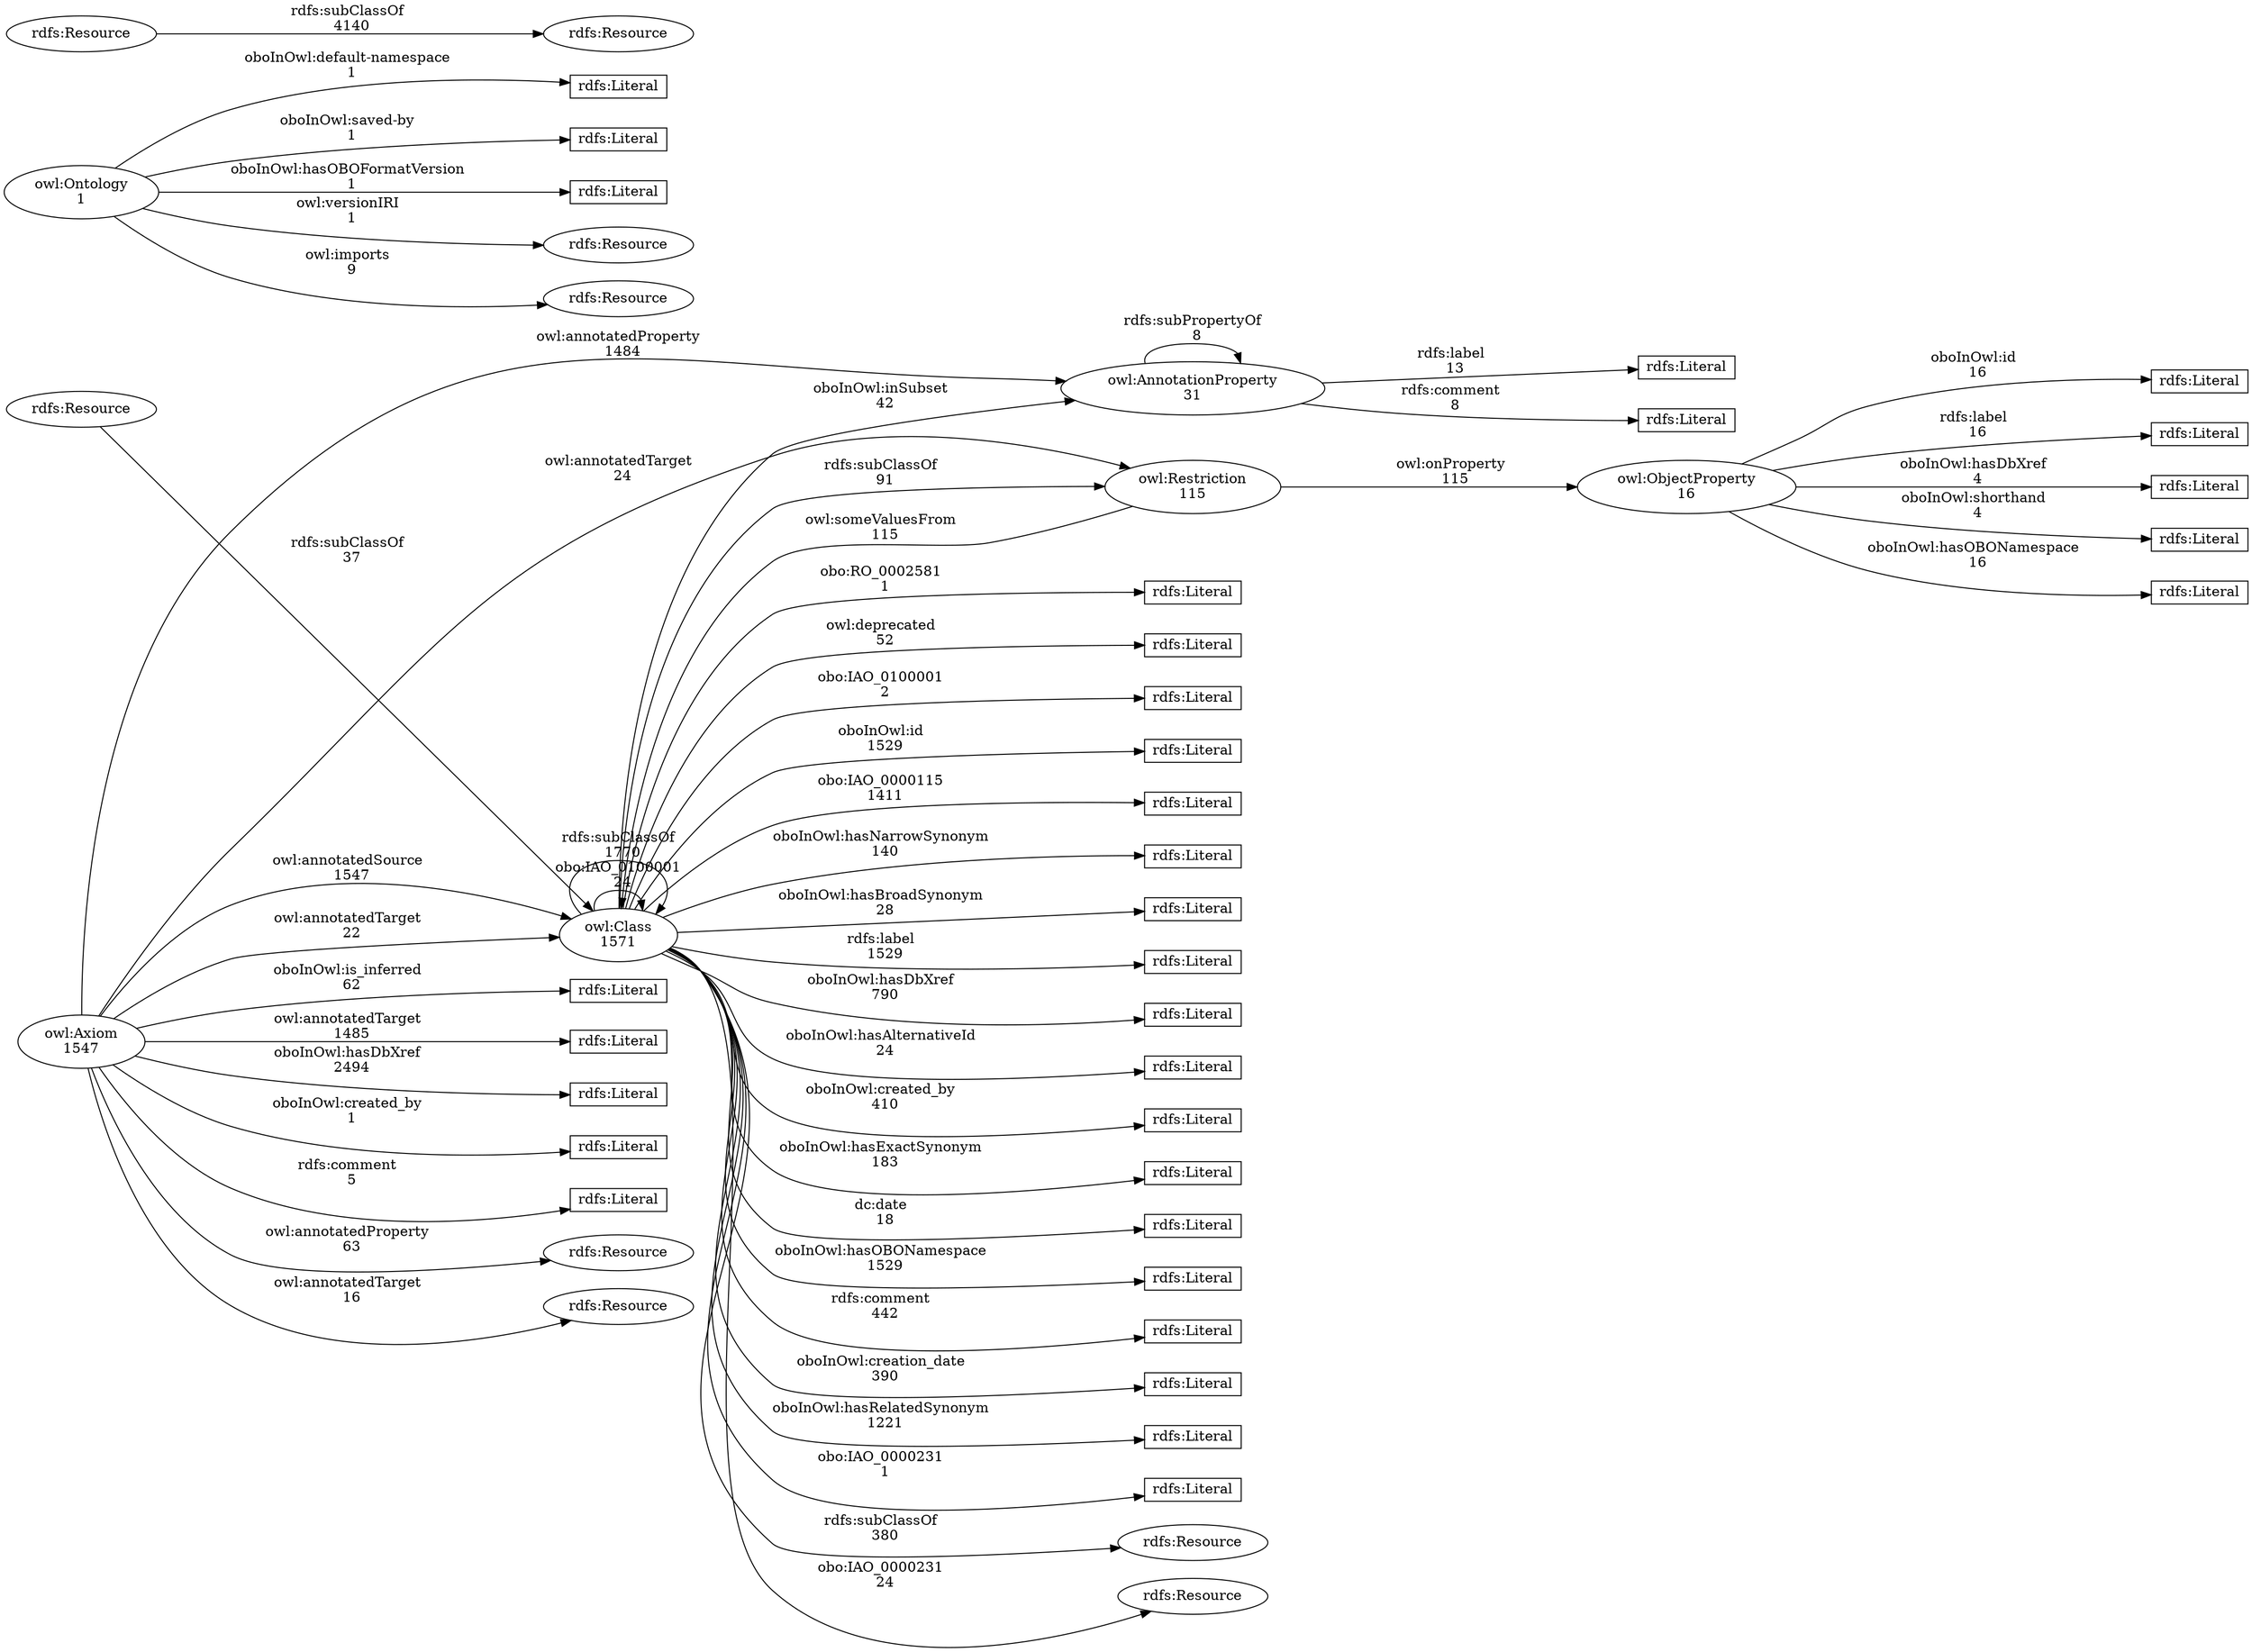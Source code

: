 digraph {
    ranksep=2;
    rankdir="LR";
    charset="utf-8";

    // Class relations with the numbers of edges
    "owl:AnnotationProperty" -> "owl:AnnotationProperty" [ label="rdfs:subPropertyOf\n  8"];
    "owl:AnnotationProperty" -> "rdfs:Literal23" [ label="rdfs:label\n  13"];
    "owl:AnnotationProperty" -> "rdfs:Literal41" [ label="rdfs:comment\n  8"];
    "owl:Axiom" -> "owl:AnnotationProperty" [ label="owl:annotatedProperty\n  1484"];
    "owl:Axiom" -> "owl:Class" [ label="owl:annotatedSource\n  1547"];
    "owl:Axiom" -> "owl:Class" [ label="owl:annotatedTarget\n  22"];
    "owl:Axiom" -> "owl:Restriction" [ label="owl:annotatedTarget\n  24"];
    "owl:Axiom" -> "rdfs:Literal17" [ label="oboInOwl:is_inferred\n  62"];
    "owl:Axiom" -> "rdfs:Literal24" [ label="owl:annotatedTarget\n  1485"];
    "owl:Axiom" -> "rdfs:Literal27" [ label="oboInOwl:hasDbXref\n  2494"];
    "owl:Axiom" -> "rdfs:Literal35" [ label="oboInOwl:created_by\n  1"];
    "owl:Axiom" -> "rdfs:Literal39" [ label="rdfs:comment\n  5"];
    "owl:Axiom" -> "rdfs:Resource18" [ label="owl:annotatedProperty\n  63"];
    "owl:Axiom" -> "rdfs:Resource25" [ label="owl:annotatedTarget\n  16"];
    "owl:Class" -> "owl:AnnotationProperty" [ label="oboInOwl:inSubset\n  42"];
    "owl:Class" -> "owl:Class" [ label="obo:IAO_0100001\n  24"];
    "owl:Class" -> "owl:Class" [ label="rdfs:subClassOf\n  1770"];
    "owl:Class" -> "owl:Restriction" [ label="rdfs:subClassOf\n  91"];
    "owl:Class" -> "rdfs:Literal1" [ label="obo:RO_0002581\n  1"];
    "owl:Class" -> "rdfs:Literal10" [ label="owl:deprecated\n  52"];
    "owl:Class" -> "rdfs:Literal11" [ label="obo:IAO_0100001\n  2"];
    "owl:Class" -> "rdfs:Literal16" [ label="oboInOwl:id\n  1529"];
    "owl:Class" -> "rdfs:Literal19" [ label="obo:IAO_0000115\n  1411"];
    "owl:Class" -> "rdfs:Literal2" [ label="oboInOwl:hasNarrowSynonym\n  140"];
    "owl:Class" -> "rdfs:Literal20" [ label="oboInOwl:hasBroadSynonym\n  28"];
    "owl:Class" -> "rdfs:Literal22" [ label="rdfs:label\n  1529"];
    "owl:Class" -> "rdfs:Literal28" [ label="oboInOwl:hasDbXref\n  790"];
    "owl:Class" -> "rdfs:Literal30" [ label="oboInOwl:hasAlternativeId\n  24"];
    "owl:Class" -> "rdfs:Literal36" [ label="oboInOwl:created_by\n  410"];
    "owl:Class" -> "rdfs:Literal37" [ label="oboInOwl:hasExactSynonym\n  183"];
    "owl:Class" -> "rdfs:Literal38" [ label="dc:date\n  18"];
    "owl:Class" -> "rdfs:Literal4" [ label="oboInOwl:hasOBONamespace\n  1529"];
    "owl:Class" -> "rdfs:Literal40" [ label="rdfs:comment\n  442"];
    "owl:Class" -> "rdfs:Literal42" [ label="oboInOwl:creation_date\n  390"];
    "owl:Class" -> "rdfs:Literal5" [ label="oboInOwl:hasRelatedSynonym\n  1221"];
    "owl:Class" -> "rdfs:Literal8" [ label="obo:IAO_0000231\n  1"];
    "owl:Class" -> "rdfs:Resource34" [ label="rdfs:subClassOf\n  380"];
    "owl:Class" -> "rdfs:Resource9" [ label="obo:IAO_0000231\n  24"];
    "owl:ObjectProperty" -> "rdfs:Literal15" [ label="oboInOwl:id\n  16"];
    "owl:ObjectProperty" -> "rdfs:Literal21" [ label="rdfs:label\n  16"];
    "owl:ObjectProperty" -> "rdfs:Literal26" [ label="oboInOwl:hasDbXref\n  4"];
    "owl:ObjectProperty" -> "rdfs:Literal29" [ label="oboInOwl:shorthand\n  4"];
    "owl:ObjectProperty" -> "rdfs:Literal3" [ label="oboInOwl:hasOBONamespace\n  16"];
    "owl:Ontology" -> "rdfs:Literal12" [ label="oboInOwl:default-namespace\n  1"];
    "owl:Ontology" -> "rdfs:Literal13" [ label="oboInOwl:saved-by\n  1"];
    "owl:Ontology" -> "rdfs:Literal7" [ label="oboInOwl:hasOBOFormatVersion\n  1"];
    "owl:Ontology" -> "rdfs:Resource14" [ label="owl:versionIRI\n  1"];
    "owl:Ontology" -> "rdfs:Resource6" [ label="owl:imports\n  9"];
    "owl:Restriction" -> "owl:Class" [ label="owl:someValuesFrom\n  115"];
    "owl:Restriction" -> "owl:ObjectProperty" [ label="owl:onProperty\n  115"];
    "rdfs:Resource31" -> "rdfs:Resource32" [ label="rdfs:subClassOf\n  4140"];
    "rdfs:Resource33" -> "owl:Class" [ label="rdfs:subClassOf\n  37"];

    // The number of entities
    "owl:AnnotationProperty" [ label="owl:AnnotationProperty\n31" ] ;
    "owl:Axiom" [ label="owl:Axiom\n1547" ] ;
    "owl:Class" [ label="owl:Class\n1571" ] ;
    "owl:ObjectProperty" [ label="owl:ObjectProperty\n16" ] ;
    "owl:Ontology" [ label="owl:Ontology\n1" ] ;
    "owl:Restriction" [ label="owl:Restriction\n115" ] ;
    "rdfs:Literal1" [ label="rdfs:Literal", shape=box, height=0.3 ] ;
    "rdfs:Literal10" [ label="rdfs:Literal", shape=box, height=0.3 ] ;
    "rdfs:Literal11" [ label="rdfs:Literal", shape=box, height=0.3 ] ;
    "rdfs:Literal12" [ label="rdfs:Literal", shape=box, height=0.3 ] ;
    "rdfs:Literal13" [ label="rdfs:Literal", shape=box, height=0.3 ] ;
    "rdfs:Literal15" [ label="rdfs:Literal", shape=box, height=0.3 ] ;
    "rdfs:Literal16" [ label="rdfs:Literal", shape=box, height=0.3 ] ;
    "rdfs:Literal17" [ label="rdfs:Literal", shape=box, height=0.3 ] ;
    "rdfs:Literal19" [ label="rdfs:Literal", shape=box, height=0.3 ] ;
    "rdfs:Literal2" [ label="rdfs:Literal", shape=box, height=0.3 ] ;
    "rdfs:Literal20" [ label="rdfs:Literal", shape=box, height=0.3 ] ;
    "rdfs:Literal21" [ label="rdfs:Literal", shape=box, height=0.3 ] ;
    "rdfs:Literal22" [ label="rdfs:Literal", shape=box, height=0.3 ] ;
    "rdfs:Literal23" [ label="rdfs:Literal", shape=box, height=0.3 ] ;
    "rdfs:Literal24" [ label="rdfs:Literal", shape=box, height=0.3 ] ;
    "rdfs:Literal26" [ label="rdfs:Literal", shape=box, height=0.3 ] ;
    "rdfs:Literal27" [ label="rdfs:Literal", shape=box, height=0.3 ] ;
    "rdfs:Literal28" [ label="rdfs:Literal", shape=box, height=0.3 ] ;
    "rdfs:Literal29" [ label="rdfs:Literal", shape=box, height=0.3 ] ;
    "rdfs:Literal3" [ label="rdfs:Literal", shape=box, height=0.3 ] ;
    "rdfs:Literal30" [ label="rdfs:Literal", shape=box, height=0.3 ] ;
    "rdfs:Literal35" [ label="rdfs:Literal", shape=box, height=0.3 ] ;
    "rdfs:Literal36" [ label="rdfs:Literal", shape=box, height=0.3 ] ;
    "rdfs:Literal37" [ label="rdfs:Literal", shape=box, height=0.3 ] ;
    "rdfs:Literal38" [ label="rdfs:Literal", shape=box, height=0.3 ] ;
    "rdfs:Literal39" [ label="rdfs:Literal", shape=box, height=0.3 ] ;
    "rdfs:Literal4" [ label="rdfs:Literal", shape=box, height=0.3 ] ;
    "rdfs:Literal40" [ label="rdfs:Literal", shape=box, height=0.3 ] ;
    "rdfs:Literal41" [ label="rdfs:Literal", shape=box, height=0.3 ] ;
    "rdfs:Literal42" [ label="rdfs:Literal", shape=box, height=0.3 ] ;
    "rdfs:Literal5" [ label="rdfs:Literal", shape=box, height=0.3 ] ;
    "rdfs:Literal7" [ label="rdfs:Literal", shape=box, height=0.3 ] ;
    "rdfs:Literal8" [ label="rdfs:Literal", shape=box, height=0.3 ] ;
    "rdfs:Resource14" [ label="rdfs:Resource" ] ;
    "rdfs:Resource18" [ label="rdfs:Resource" ] ;
    "rdfs:Resource25" [ label="rdfs:Resource" ] ;
    "rdfs:Resource31" [ label="rdfs:Resource" ] ;
    "rdfs:Resource32" [ label="rdfs:Resource" ] ;
    "rdfs:Resource33" [ label="rdfs:Resource" ] ;
    "rdfs:Resource34" [ label="rdfs:Resource" ] ;
    "rdfs:Resource6" [ label="rdfs:Resource" ] ;
    "rdfs:Resource9" [ label="rdfs:Resource" ] ;

}
